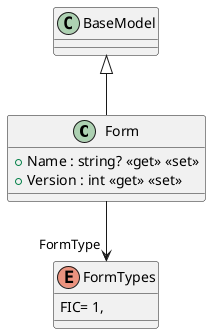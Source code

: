 @startuml
class Form {
    + Name : string? <<get>> <<set>>
    + Version : int <<get>> <<set>>
}
enum FormTypes {
    FIC= 1,
}
BaseModel <|-- Form
Form --> "FormType" FormTypes
@enduml
